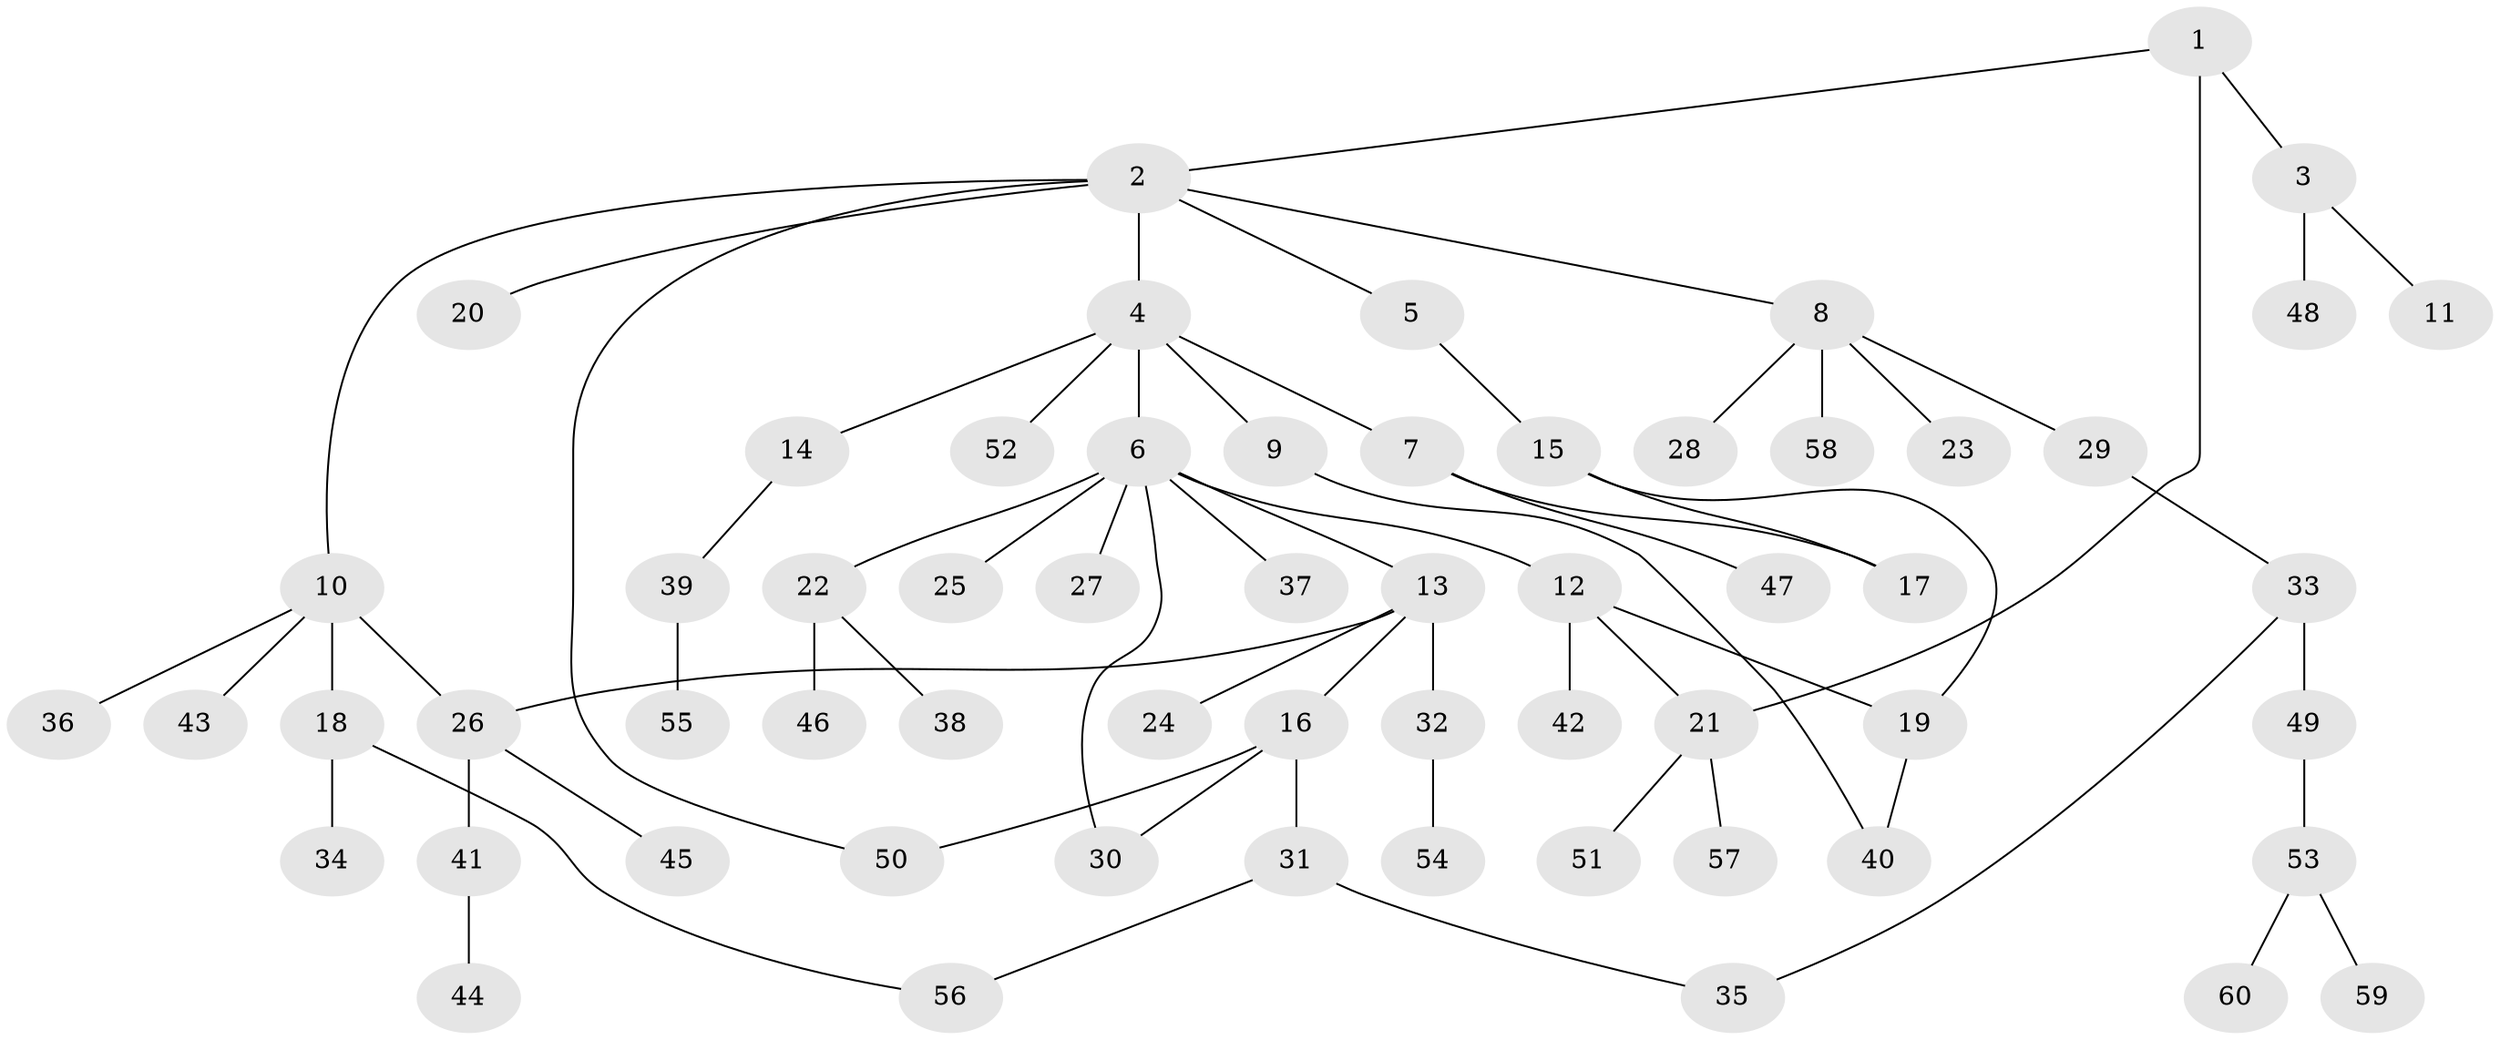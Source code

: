 // Generated by graph-tools (version 1.1) at 2025/25/03/09/25 03:25:30]
// undirected, 60 vertices, 68 edges
graph export_dot {
graph [start="1"]
  node [color=gray90,style=filled];
  1;
  2;
  3;
  4;
  5;
  6;
  7;
  8;
  9;
  10;
  11;
  12;
  13;
  14;
  15;
  16;
  17;
  18;
  19;
  20;
  21;
  22;
  23;
  24;
  25;
  26;
  27;
  28;
  29;
  30;
  31;
  32;
  33;
  34;
  35;
  36;
  37;
  38;
  39;
  40;
  41;
  42;
  43;
  44;
  45;
  46;
  47;
  48;
  49;
  50;
  51;
  52;
  53;
  54;
  55;
  56;
  57;
  58;
  59;
  60;
  1 -- 2;
  1 -- 3;
  1 -- 21;
  2 -- 4;
  2 -- 5;
  2 -- 8;
  2 -- 10;
  2 -- 20;
  2 -- 50;
  3 -- 11;
  3 -- 48;
  4 -- 6;
  4 -- 7;
  4 -- 9;
  4 -- 14;
  4 -- 52;
  5 -- 15;
  6 -- 12;
  6 -- 13;
  6 -- 22;
  6 -- 25;
  6 -- 27;
  6 -- 30;
  6 -- 37;
  7 -- 17;
  7 -- 47;
  8 -- 23;
  8 -- 28;
  8 -- 29;
  8 -- 58;
  9 -- 40;
  10 -- 18;
  10 -- 26;
  10 -- 36;
  10 -- 43;
  12 -- 19;
  12 -- 21;
  12 -- 42;
  13 -- 16;
  13 -- 24;
  13 -- 32;
  13 -- 26;
  14 -- 39;
  15 -- 17;
  15 -- 19;
  16 -- 31;
  16 -- 50;
  16 -- 30;
  18 -- 34;
  18 -- 56;
  19 -- 40;
  21 -- 51;
  21 -- 57;
  22 -- 38;
  22 -- 46;
  26 -- 41;
  26 -- 45;
  29 -- 33;
  31 -- 56;
  31 -- 35;
  32 -- 54;
  33 -- 35;
  33 -- 49;
  39 -- 55;
  41 -- 44;
  49 -- 53;
  53 -- 59;
  53 -- 60;
}
